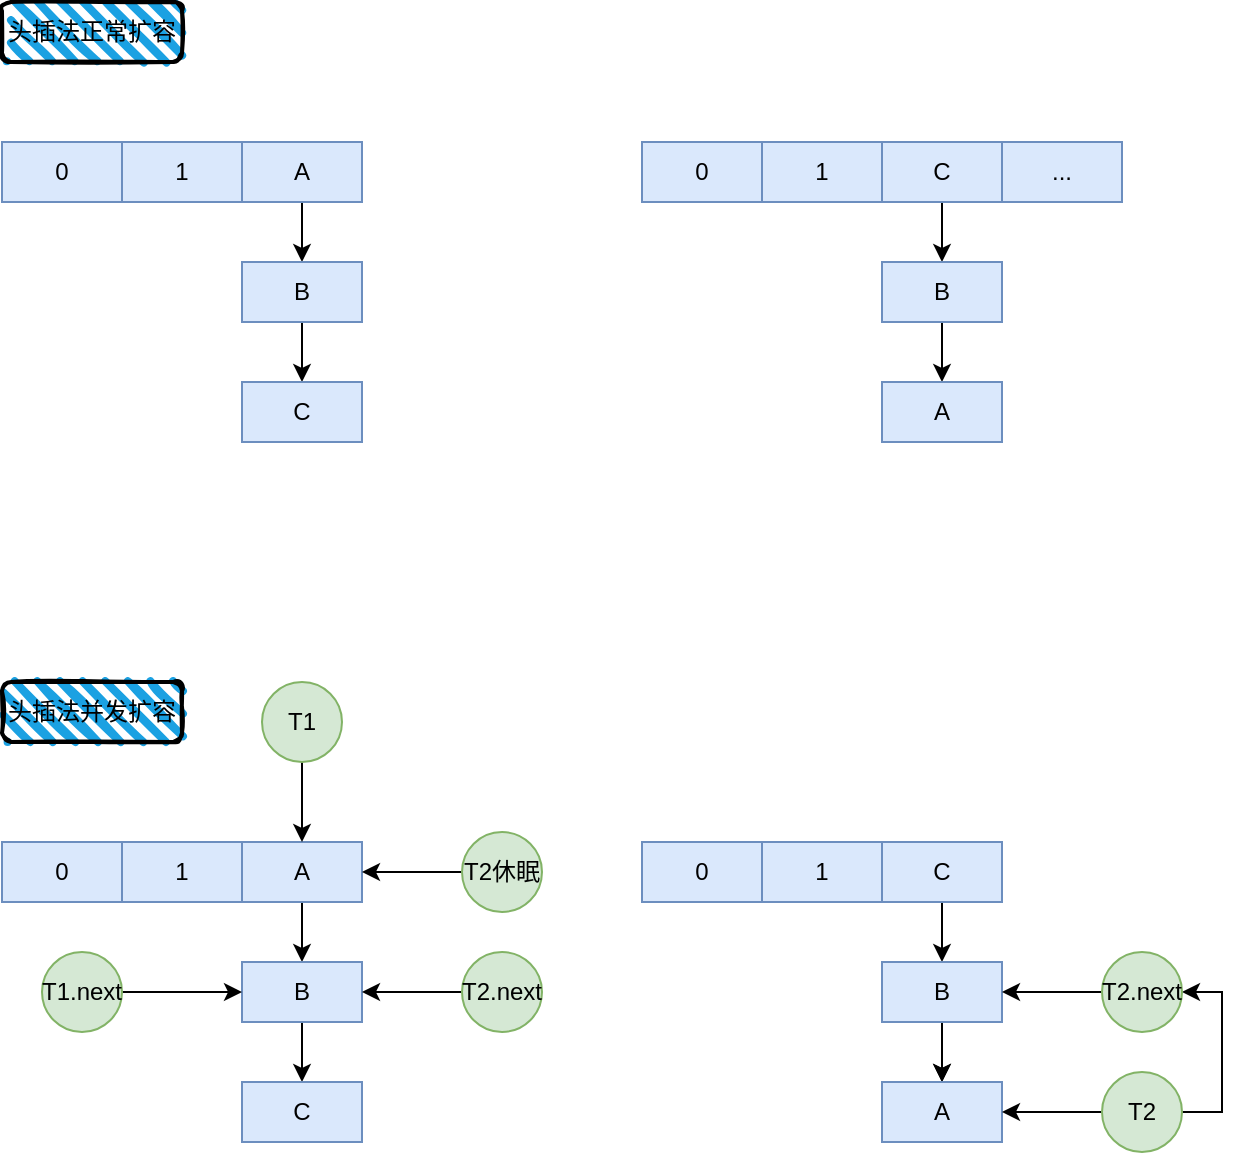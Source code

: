 <mxfile version="22.1.7" type="github">
  <diagram name="第 1 页" id="isn1Cu2503PfdI5gO5kN">
    <mxGraphModel dx="1426" dy="759" grid="1" gridSize="10" guides="1" tooltips="1" connect="1" arrows="1" fold="1" page="1" pageScale="1" pageWidth="827" pageHeight="1169" math="0" shadow="0">
      <root>
        <mxCell id="0" />
        <mxCell id="1" parent="0" />
        <mxCell id="ahwWnJTDRQThEhroogag-1" value="0" style="rounded=0;whiteSpace=wrap;html=1;fillColor=#dae8fc;strokeColor=#6c8ebf;" vertex="1" parent="1">
          <mxGeometry x="70" y="180" width="60" height="30" as="geometry" />
        </mxCell>
        <mxCell id="ahwWnJTDRQThEhroogag-2" value="1" style="rounded=0;whiteSpace=wrap;html=1;fillColor=#dae8fc;strokeColor=#6c8ebf;" vertex="1" parent="1">
          <mxGeometry x="130" y="180" width="60" height="30" as="geometry" />
        </mxCell>
        <mxCell id="ahwWnJTDRQThEhroogag-9" style="edgeStyle=orthogonalEdgeStyle;rounded=0;orthogonalLoop=1;jettySize=auto;html=1;exitX=0.5;exitY=1;exitDx=0;exitDy=0;entryX=0.5;entryY=0;entryDx=0;entryDy=0;" edge="1" parent="1" source="ahwWnJTDRQThEhroogag-3" target="ahwWnJTDRQThEhroogag-7">
          <mxGeometry relative="1" as="geometry" />
        </mxCell>
        <mxCell id="ahwWnJTDRQThEhroogag-3" value="A" style="rounded=0;whiteSpace=wrap;html=1;fillColor=#dae8fc;strokeColor=#6c8ebf;" vertex="1" parent="1">
          <mxGeometry x="190" y="180" width="60" height="30" as="geometry" />
        </mxCell>
        <mxCell id="ahwWnJTDRQThEhroogag-10" style="edgeStyle=orthogonalEdgeStyle;rounded=0;orthogonalLoop=1;jettySize=auto;html=1;exitX=0.5;exitY=1;exitDx=0;exitDy=0;entryX=0.5;entryY=0;entryDx=0;entryDy=0;" edge="1" parent="1" source="ahwWnJTDRQThEhroogag-7" target="ahwWnJTDRQThEhroogag-8">
          <mxGeometry relative="1" as="geometry" />
        </mxCell>
        <mxCell id="ahwWnJTDRQThEhroogag-7" value="B" style="rounded=0;whiteSpace=wrap;html=1;fillColor=#dae8fc;strokeColor=#6c8ebf;" vertex="1" parent="1">
          <mxGeometry x="190" y="240" width="60" height="30" as="geometry" />
        </mxCell>
        <mxCell id="ahwWnJTDRQThEhroogag-8" value="C" style="rounded=0;whiteSpace=wrap;html=1;fillColor=#dae8fc;strokeColor=#6c8ebf;" vertex="1" parent="1">
          <mxGeometry x="190" y="300" width="60" height="30" as="geometry" />
        </mxCell>
        <mxCell id="ahwWnJTDRQThEhroogag-11" value="0" style="rounded=0;whiteSpace=wrap;html=1;fillColor=#dae8fc;strokeColor=#6c8ebf;" vertex="1" parent="1">
          <mxGeometry x="390" y="180" width="60" height="30" as="geometry" />
        </mxCell>
        <mxCell id="ahwWnJTDRQThEhroogag-12" value="1" style="rounded=0;whiteSpace=wrap;html=1;fillColor=#dae8fc;strokeColor=#6c8ebf;" vertex="1" parent="1">
          <mxGeometry x="450" y="180" width="60" height="30" as="geometry" />
        </mxCell>
        <mxCell id="ahwWnJTDRQThEhroogag-13" style="edgeStyle=orthogonalEdgeStyle;rounded=0;orthogonalLoop=1;jettySize=auto;html=1;exitX=0.5;exitY=1;exitDx=0;exitDy=0;entryX=0.5;entryY=0;entryDx=0;entryDy=0;" edge="1" parent="1" source="ahwWnJTDRQThEhroogag-14" target="ahwWnJTDRQThEhroogag-18">
          <mxGeometry relative="1" as="geometry" />
        </mxCell>
        <mxCell id="ahwWnJTDRQThEhroogag-14" value="C" style="rounded=0;whiteSpace=wrap;html=1;fillColor=#dae8fc;strokeColor=#6c8ebf;" vertex="1" parent="1">
          <mxGeometry x="510" y="180" width="60" height="30" as="geometry" />
        </mxCell>
        <mxCell id="ahwWnJTDRQThEhroogag-16" value="..." style="rounded=0;whiteSpace=wrap;html=1;fillColor=#dae8fc;strokeColor=#6c8ebf;" vertex="1" parent="1">
          <mxGeometry x="570" y="180" width="60" height="30" as="geometry" />
        </mxCell>
        <mxCell id="ahwWnJTDRQThEhroogag-17" style="edgeStyle=orthogonalEdgeStyle;rounded=0;orthogonalLoop=1;jettySize=auto;html=1;exitX=0.5;exitY=1;exitDx=0;exitDy=0;entryX=0.5;entryY=0;entryDx=0;entryDy=0;" edge="1" parent="1" source="ahwWnJTDRQThEhroogag-18" target="ahwWnJTDRQThEhroogag-19">
          <mxGeometry relative="1" as="geometry" />
        </mxCell>
        <mxCell id="ahwWnJTDRQThEhroogag-18" value="B" style="rounded=0;whiteSpace=wrap;html=1;fillColor=#dae8fc;strokeColor=#6c8ebf;" vertex="1" parent="1">
          <mxGeometry x="510" y="240" width="60" height="30" as="geometry" />
        </mxCell>
        <mxCell id="ahwWnJTDRQThEhroogag-19" value="A" style="rounded=0;whiteSpace=wrap;html=1;fillColor=#dae8fc;strokeColor=#6c8ebf;" vertex="1" parent="1">
          <mxGeometry x="510" y="300" width="60" height="30" as="geometry" />
        </mxCell>
        <mxCell id="ahwWnJTDRQThEhroogag-24" value="头插法正常扩容" style="rounded=1;whiteSpace=wrap;html=1;strokeWidth=2;fillWeight=4;hachureGap=8;hachureAngle=45;fillColor=#1ba1e2;sketch=1;" vertex="1" parent="1">
          <mxGeometry x="70" y="110" width="90" height="30" as="geometry" />
        </mxCell>
        <mxCell id="ahwWnJTDRQThEhroogag-28" value="头插法并发扩容" style="rounded=1;whiteSpace=wrap;html=1;strokeWidth=2;fillWeight=4;hachureGap=8;hachureAngle=45;fillColor=#1ba1e2;sketch=1;" vertex="1" parent="1">
          <mxGeometry x="70" y="450" width="90" height="30" as="geometry" />
        </mxCell>
        <mxCell id="ahwWnJTDRQThEhroogag-29" value="0" style="rounded=0;whiteSpace=wrap;html=1;fillColor=#dae8fc;strokeColor=#6c8ebf;" vertex="1" parent="1">
          <mxGeometry x="70" y="530" width="60" height="30" as="geometry" />
        </mxCell>
        <mxCell id="ahwWnJTDRQThEhroogag-30" value="1" style="rounded=0;whiteSpace=wrap;html=1;fillColor=#dae8fc;strokeColor=#6c8ebf;" vertex="1" parent="1">
          <mxGeometry x="130" y="530" width="60" height="30" as="geometry" />
        </mxCell>
        <mxCell id="ahwWnJTDRQThEhroogag-31" style="edgeStyle=orthogonalEdgeStyle;rounded=0;orthogonalLoop=1;jettySize=auto;html=1;exitX=0.5;exitY=1;exitDx=0;exitDy=0;entryX=0.5;entryY=0;entryDx=0;entryDy=0;" edge="1" parent="1" source="ahwWnJTDRQThEhroogag-32" target="ahwWnJTDRQThEhroogag-34">
          <mxGeometry relative="1" as="geometry" />
        </mxCell>
        <mxCell id="ahwWnJTDRQThEhroogag-32" value="A" style="rounded=0;whiteSpace=wrap;html=1;fillColor=#dae8fc;strokeColor=#6c8ebf;" vertex="1" parent="1">
          <mxGeometry x="190" y="530" width="60" height="30" as="geometry" />
        </mxCell>
        <mxCell id="ahwWnJTDRQThEhroogag-33" style="edgeStyle=orthogonalEdgeStyle;rounded=0;orthogonalLoop=1;jettySize=auto;html=1;exitX=0.5;exitY=1;exitDx=0;exitDy=0;entryX=0.5;entryY=0;entryDx=0;entryDy=0;" edge="1" parent="1" source="ahwWnJTDRQThEhroogag-34" target="ahwWnJTDRQThEhroogag-35">
          <mxGeometry relative="1" as="geometry" />
        </mxCell>
        <mxCell id="ahwWnJTDRQThEhroogag-34" value="B" style="rounded=0;whiteSpace=wrap;html=1;fillColor=#dae8fc;strokeColor=#6c8ebf;" vertex="1" parent="1">
          <mxGeometry x="190" y="590" width="60" height="30" as="geometry" />
        </mxCell>
        <mxCell id="ahwWnJTDRQThEhroogag-35" value="C" style="rounded=0;whiteSpace=wrap;html=1;fillColor=#dae8fc;strokeColor=#6c8ebf;" vertex="1" parent="1">
          <mxGeometry x="190" y="650" width="60" height="30" as="geometry" />
        </mxCell>
        <mxCell id="ahwWnJTDRQThEhroogag-47" style="edgeStyle=orthogonalEdgeStyle;rounded=0;orthogonalLoop=1;jettySize=auto;html=1;exitX=0;exitY=0.5;exitDx=0;exitDy=0;entryX=1;entryY=0.5;entryDx=0;entryDy=0;" edge="1" parent="1" source="ahwWnJTDRQThEhroogag-44" target="ahwWnJTDRQThEhroogag-32">
          <mxGeometry relative="1" as="geometry">
            <mxPoint x="220" y="530" as="targetPoint" />
          </mxGeometry>
        </mxCell>
        <mxCell id="ahwWnJTDRQThEhroogag-44" value="T2休眠" style="ellipse;whiteSpace=wrap;html=1;aspect=fixed;fillColor=#d5e8d4;strokeColor=#82b366;" vertex="1" parent="1">
          <mxGeometry x="300" y="525" width="40" height="40" as="geometry" />
        </mxCell>
        <mxCell id="ahwWnJTDRQThEhroogag-46" style="edgeStyle=orthogonalEdgeStyle;rounded=0;orthogonalLoop=1;jettySize=auto;html=1;exitX=0.5;exitY=1;exitDx=0;exitDy=0;entryX=0.5;entryY=0;entryDx=0;entryDy=0;" edge="1" parent="1" source="ahwWnJTDRQThEhroogag-45" target="ahwWnJTDRQThEhroogag-32">
          <mxGeometry relative="1" as="geometry" />
        </mxCell>
        <mxCell id="ahwWnJTDRQThEhroogag-45" value="T1" style="ellipse;whiteSpace=wrap;html=1;aspect=fixed;fillColor=#d5e8d4;strokeColor=#82b366;" vertex="1" parent="1">
          <mxGeometry x="200" y="450" width="40" height="40" as="geometry" />
        </mxCell>
        <mxCell id="ahwWnJTDRQThEhroogag-49" style="edgeStyle=orthogonalEdgeStyle;rounded=0;orthogonalLoop=1;jettySize=auto;html=1;exitX=1;exitY=0.5;exitDx=0;exitDy=0;entryX=0;entryY=0.5;entryDx=0;entryDy=0;" edge="1" parent="1" source="ahwWnJTDRQThEhroogag-48" target="ahwWnJTDRQThEhroogag-34">
          <mxGeometry relative="1" as="geometry" />
        </mxCell>
        <mxCell id="ahwWnJTDRQThEhroogag-48" value="T1.next" style="ellipse;whiteSpace=wrap;html=1;aspect=fixed;fillColor=#d5e8d4;strokeColor=#82b366;" vertex="1" parent="1">
          <mxGeometry x="90" y="585" width="40" height="40" as="geometry" />
        </mxCell>
        <mxCell id="ahwWnJTDRQThEhroogag-51" style="edgeStyle=orthogonalEdgeStyle;rounded=0;orthogonalLoop=1;jettySize=auto;html=1;exitX=0;exitY=0.5;exitDx=0;exitDy=0;entryX=1;entryY=0.5;entryDx=0;entryDy=0;" edge="1" parent="1" source="ahwWnJTDRQThEhroogag-50" target="ahwWnJTDRQThEhroogag-34">
          <mxGeometry relative="1" as="geometry" />
        </mxCell>
        <mxCell id="ahwWnJTDRQThEhroogag-50" value="T2.next" style="ellipse;whiteSpace=wrap;html=1;aspect=fixed;fillColor=#d5e8d4;strokeColor=#82b366;" vertex="1" parent="1">
          <mxGeometry x="300" y="585" width="40" height="40" as="geometry" />
        </mxCell>
        <mxCell id="ahwWnJTDRQThEhroogag-53" value="0" style="rounded=0;whiteSpace=wrap;html=1;fillColor=#dae8fc;strokeColor=#6c8ebf;" vertex="1" parent="1">
          <mxGeometry x="390" y="530" width="60" height="30" as="geometry" />
        </mxCell>
        <mxCell id="ahwWnJTDRQThEhroogag-54" value="1" style="rounded=0;whiteSpace=wrap;html=1;fillColor=#dae8fc;strokeColor=#6c8ebf;" vertex="1" parent="1">
          <mxGeometry x="450" y="530" width="60" height="30" as="geometry" />
        </mxCell>
        <mxCell id="ahwWnJTDRQThEhroogag-55" style="edgeStyle=orthogonalEdgeStyle;rounded=0;orthogonalLoop=1;jettySize=auto;html=1;exitX=0.5;exitY=1;exitDx=0;exitDy=0;entryX=0.5;entryY=0;entryDx=0;entryDy=0;" edge="1" parent="1" source="ahwWnJTDRQThEhroogag-56" target="ahwWnJTDRQThEhroogag-58">
          <mxGeometry relative="1" as="geometry" />
        </mxCell>
        <mxCell id="ahwWnJTDRQThEhroogag-56" value="C" style="rounded=0;whiteSpace=wrap;html=1;fillColor=#dae8fc;strokeColor=#6c8ebf;" vertex="1" parent="1">
          <mxGeometry x="510" y="530" width="60" height="30" as="geometry" />
        </mxCell>
        <mxCell id="ahwWnJTDRQThEhroogag-57" style="edgeStyle=orthogonalEdgeStyle;rounded=0;orthogonalLoop=1;jettySize=auto;html=1;exitX=0.5;exitY=1;exitDx=0;exitDy=0;entryX=0.5;entryY=0;entryDx=0;entryDy=0;" edge="1" parent="1" source="ahwWnJTDRQThEhroogag-58" target="ahwWnJTDRQThEhroogag-59">
          <mxGeometry relative="1" as="geometry" />
        </mxCell>
        <mxCell id="ahwWnJTDRQThEhroogag-68" value="" style="edgeStyle=orthogonalEdgeStyle;rounded=0;orthogonalLoop=1;jettySize=auto;html=1;" edge="1" parent="1" source="ahwWnJTDRQThEhroogag-58" target="ahwWnJTDRQThEhroogag-59">
          <mxGeometry relative="1" as="geometry" />
        </mxCell>
        <mxCell id="ahwWnJTDRQThEhroogag-58" value="B" style="rounded=0;whiteSpace=wrap;html=1;fillColor=#dae8fc;strokeColor=#6c8ebf;" vertex="1" parent="1">
          <mxGeometry x="510" y="590" width="60" height="30" as="geometry" />
        </mxCell>
        <mxCell id="ahwWnJTDRQThEhroogag-59" value="A" style="rounded=0;whiteSpace=wrap;html=1;fillColor=#dae8fc;strokeColor=#6c8ebf;" vertex="1" parent="1">
          <mxGeometry x="510" y="650" width="60" height="30" as="geometry" />
        </mxCell>
        <mxCell id="ahwWnJTDRQThEhroogag-60" style="edgeStyle=orthogonalEdgeStyle;rounded=0;orthogonalLoop=1;jettySize=auto;html=1;exitX=0;exitY=0.5;exitDx=0;exitDy=0;entryX=1;entryY=0.5;entryDx=0;entryDy=0;" edge="1" parent="1" source="ahwWnJTDRQThEhroogag-61" target="ahwWnJTDRQThEhroogag-59">
          <mxGeometry relative="1" as="geometry">
            <mxPoint x="540" y="530" as="targetPoint" />
          </mxGeometry>
        </mxCell>
        <mxCell id="ahwWnJTDRQThEhroogag-69" style="edgeStyle=orthogonalEdgeStyle;rounded=0;orthogonalLoop=1;jettySize=auto;html=1;exitX=1;exitY=0.5;exitDx=0;exitDy=0;entryX=1;entryY=0.5;entryDx=0;entryDy=0;" edge="1" parent="1" source="ahwWnJTDRQThEhroogag-61" target="ahwWnJTDRQThEhroogag-67">
          <mxGeometry relative="1" as="geometry" />
        </mxCell>
        <mxCell id="ahwWnJTDRQThEhroogag-61" value="T2" style="ellipse;whiteSpace=wrap;html=1;aspect=fixed;fillColor=#d5e8d4;strokeColor=#82b366;" vertex="1" parent="1">
          <mxGeometry x="620" y="645" width="40" height="40" as="geometry" />
        </mxCell>
        <mxCell id="ahwWnJTDRQThEhroogag-66" style="edgeStyle=orthogonalEdgeStyle;rounded=0;orthogonalLoop=1;jettySize=auto;html=1;exitX=0;exitY=0.5;exitDx=0;exitDy=0;entryX=1;entryY=0.5;entryDx=0;entryDy=0;" edge="1" parent="1" source="ahwWnJTDRQThEhroogag-67" target="ahwWnJTDRQThEhroogag-58">
          <mxGeometry relative="1" as="geometry" />
        </mxCell>
        <mxCell id="ahwWnJTDRQThEhroogag-67" value="T2.next" style="ellipse;whiteSpace=wrap;html=1;aspect=fixed;fillColor=#d5e8d4;strokeColor=#82b366;" vertex="1" parent="1">
          <mxGeometry x="620" y="585" width="40" height="40" as="geometry" />
        </mxCell>
      </root>
    </mxGraphModel>
  </diagram>
</mxfile>

